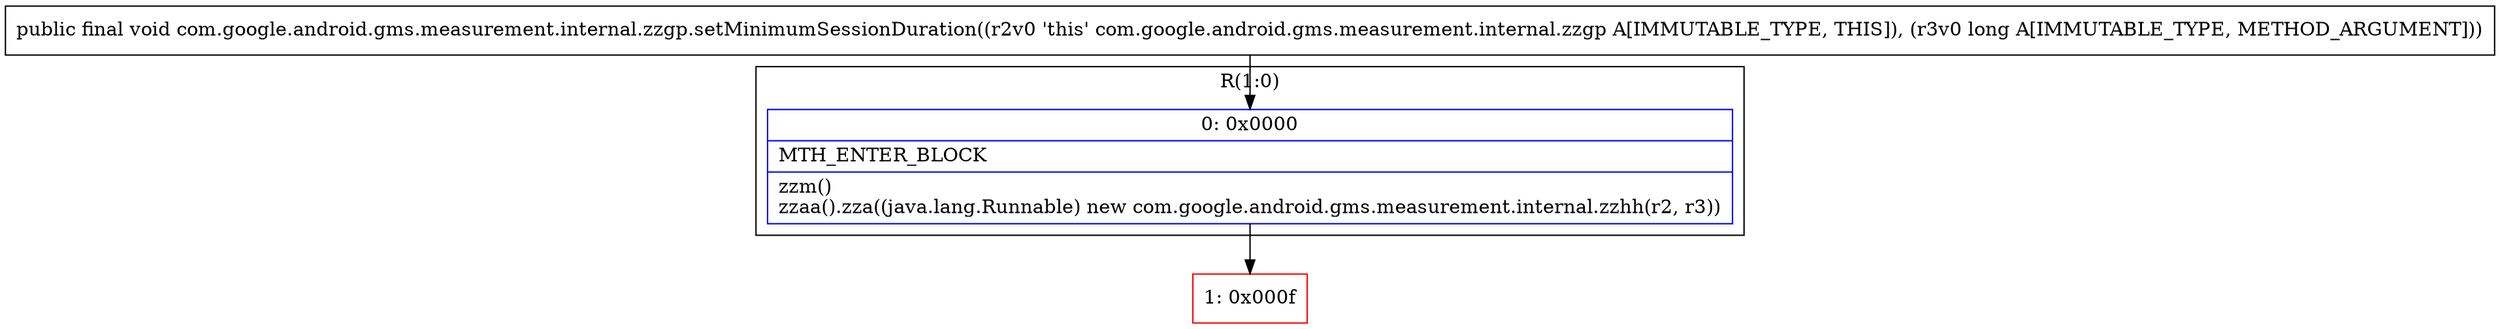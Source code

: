 digraph "CFG forcom.google.android.gms.measurement.internal.zzgp.setMinimumSessionDuration(J)V" {
subgraph cluster_Region_2132557922 {
label = "R(1:0)";
node [shape=record,color=blue];
Node_0 [shape=record,label="{0\:\ 0x0000|MTH_ENTER_BLOCK\l|zzm()\lzzaa().zza((java.lang.Runnable) new com.google.android.gms.measurement.internal.zzhh(r2, r3))\l}"];
}
Node_1 [shape=record,color=red,label="{1\:\ 0x000f}"];
MethodNode[shape=record,label="{public final void com.google.android.gms.measurement.internal.zzgp.setMinimumSessionDuration((r2v0 'this' com.google.android.gms.measurement.internal.zzgp A[IMMUTABLE_TYPE, THIS]), (r3v0 long A[IMMUTABLE_TYPE, METHOD_ARGUMENT])) }"];
MethodNode -> Node_0;
Node_0 -> Node_1;
}

